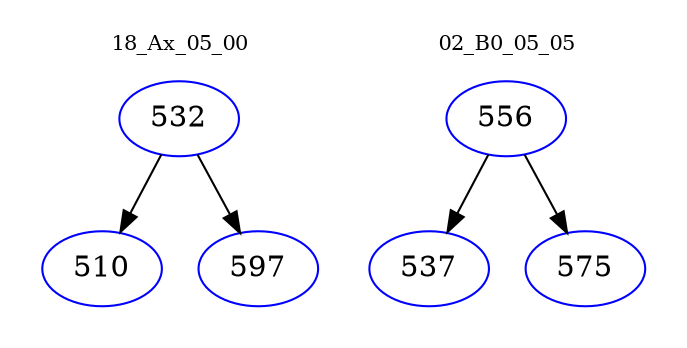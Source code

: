 digraph{
subgraph cluster_0 {
color = white
label = "18_Ax_05_00";
fontsize=10;
T0_532 [label="532", color="blue"]
T0_532 -> T0_510 [color="black"]
T0_510 [label="510", color="blue"]
T0_532 -> T0_597 [color="black"]
T0_597 [label="597", color="blue"]
}
subgraph cluster_1 {
color = white
label = "02_B0_05_05";
fontsize=10;
T1_556 [label="556", color="blue"]
T1_556 -> T1_537 [color="black"]
T1_537 [label="537", color="blue"]
T1_556 -> T1_575 [color="black"]
T1_575 [label="575", color="blue"]
}
}
